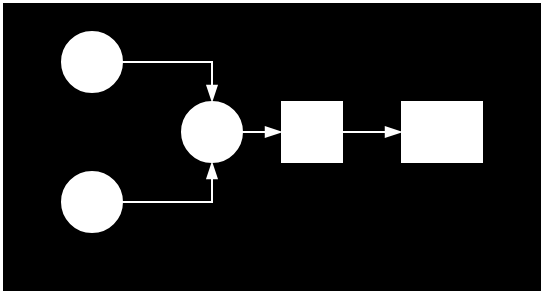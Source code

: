 <mxfile version="15.4.0" type="device"><diagram id="aKyOQb2RU-Jmy-J1UstN" name="Seite-3"><mxGraphModel dx="433" dy="297" grid="1" gridSize="10" guides="1" tooltips="1" connect="1" arrows="1" fold="1" page="1" pageScale="1" pageWidth="1169" pageHeight="827" math="0" shadow="0"><root><mxCell id="VWcb4gXaaPKMG7T_r7VH-0"/><mxCell id="VWcb4gXaaPKMG7T_r7VH-1" parent="VWcb4gXaaPKMG7T_r7VH-0"/><mxCell id="VWcb4gXaaPKMG7T_r7VH-18" value="" style="rounded=0;whiteSpace=wrap;html=1;fontColor=#FFFFFF;strokeColor=#FFFFFF;fillColor=#000000;" parent="VWcb4gXaaPKMG7T_r7VH-1" vertex="1"><mxGeometry x="500" y="65" width="270" height="145" as="geometry"/></mxCell><mxCell id="VWcb4gXaaPKMG7T_r7VH-3" value="" style="ellipse;whiteSpace=wrap;html=1;aspect=fixed;shadow=0;sketch=0;fontSize=14;strokeColor=#FFFFFF;fillColor=default;gradientDirection=east;fontColor=#FFFFFF;" parent="VWcb4gXaaPKMG7T_r7VH-1" vertex="1"><mxGeometry x="530" y="80" width="30" height="30" as="geometry"/></mxCell><mxCell id="VWcb4gXaaPKMG7T_r7VH-4" value="" style="ellipse;whiteSpace=wrap;html=1;aspect=fixed;shadow=0;sketch=0;fontSize=14;strokeColor=#FFFFFF;fillColor=default;gradientDirection=east;fontColor=#FFFFFF;" parent="VWcb4gXaaPKMG7T_r7VH-1" vertex="1"><mxGeometry x="530" y="150" width="30" height="30" as="geometry"/></mxCell><mxCell id="VWcb4gXaaPKMG7T_r7VH-5" value="" style="ellipse;whiteSpace=wrap;html=1;aspect=fixed;shadow=0;sketch=0;fontSize=14;strokeColor=#FFFFFF;fillColor=default;gradientDirection=east;spacing=3;spacingBottom=4;spacingLeft=1;fontColor=#FFFFFF;" parent="VWcb4gXaaPKMG7T_r7VH-1" vertex="1"><mxGeometry x="590" y="115" width="30" height="30" as="geometry"/></mxCell><mxCell id="VWcb4gXaaPKMG7T_r7VH-6" style="edgeStyle=orthogonalEdgeStyle;rounded=0;orthogonalLoop=1;jettySize=auto;html=1;exitX=1;exitY=0.5;exitDx=0;exitDy=0;entryX=0.5;entryY=0;entryDx=0;entryDy=0;fontSize=14;endArrow=blockThin;endFill=1;fontColor=#FFFFFF;strokeColor=#FFFFFF;" parent="VWcb4gXaaPKMG7T_r7VH-1" source="VWcb4gXaaPKMG7T_r7VH-3" target="VWcb4gXaaPKMG7T_r7VH-5" edge="1"><mxGeometry x="530" y="80" as="geometry"/></mxCell><mxCell id="VWcb4gXaaPKMG7T_r7VH-8" style="edgeStyle=orthogonalEdgeStyle;rounded=0;orthogonalLoop=1;jettySize=auto;html=1;exitX=1;exitY=0.5;exitDx=0;exitDy=0;fontSize=14;entryX=0.5;entryY=1;entryDx=0;entryDy=0;endArrow=blockThin;endFill=1;fontColor=#FFFFFF;strokeColor=#FFFFFF;" parent="VWcb4gXaaPKMG7T_r7VH-1" source="VWcb4gXaaPKMG7T_r7VH-4" target="VWcb4gXaaPKMG7T_r7VH-5" edge="1"><mxGeometry x="530" y="80" as="geometry"><mxPoint x="590" y="130" as="targetPoint"/><Array as="points"><mxPoint x="560" y="165"/><mxPoint x="605" y="165"/></Array></mxGeometry></mxCell><mxCell id="VWcb4gXaaPKMG7T_r7VH-11" style="edgeStyle=orthogonalEdgeStyle;rounded=0;orthogonalLoop=1;jettySize=auto;html=1;exitX=1;exitY=0.5;exitDx=0;exitDy=0;entryX=0;entryY=0.5;entryDx=0;entryDy=0;fontSize=14;endArrow=blockThin;endFill=1;fontColor=#FFFFFF;strokeColor=#FFFFFF;" parent="VWcb4gXaaPKMG7T_r7VH-1" source="VWcb4gXaaPKMG7T_r7VH-5" target="MN1uYNe3Fb2aomHGpFJ6-1" edge="1"><mxGeometry x="530" y="80" as="geometry"><mxPoint x="640" y="130" as="targetPoint"/></mxGeometry></mxCell><mxCell id="MN1uYNe3Fb2aomHGpFJ6-1" value="" style="rounded=0;whiteSpace=wrap;html=1;fillColor=default;strokeColor=#FFFFFF;" vertex="1" parent="VWcb4gXaaPKMG7T_r7VH-1"><mxGeometry x="640" y="115" width="30" height="30" as="geometry"/></mxCell><mxCell id="MN1uYNe3Fb2aomHGpFJ6-2" value="" style="rounded=0;whiteSpace=wrap;html=1;fillColor=default;strokeColor=#FFFFFF;" vertex="1" parent="VWcb4gXaaPKMG7T_r7VH-1"><mxGeometry x="700" y="115" width="40" height="30" as="geometry"/></mxCell><mxCell id="MN1uYNe3Fb2aomHGpFJ6-3" style="edgeStyle=orthogonalEdgeStyle;rounded=0;orthogonalLoop=1;jettySize=auto;html=1;exitX=1;exitY=0.5;exitDx=0;exitDy=0;entryX=0;entryY=0.5;entryDx=0;entryDy=0;fontSize=14;endArrow=blockThin;endFill=1;fontColor=#FFFFFF;strokeColor=#FFFFFF;" edge="1" parent="VWcb4gXaaPKMG7T_r7VH-1" source="MN1uYNe3Fb2aomHGpFJ6-1" target="MN1uYNe3Fb2aomHGpFJ6-2"><mxGeometry x="580" y="79.83" as="geometry"><mxPoint x="670" y="129.83" as="sourcePoint"/><mxPoint x="690" y="129.83" as="targetPoint"/></mxGeometry></mxCell></root></mxGraphModel></diagram></mxfile>
